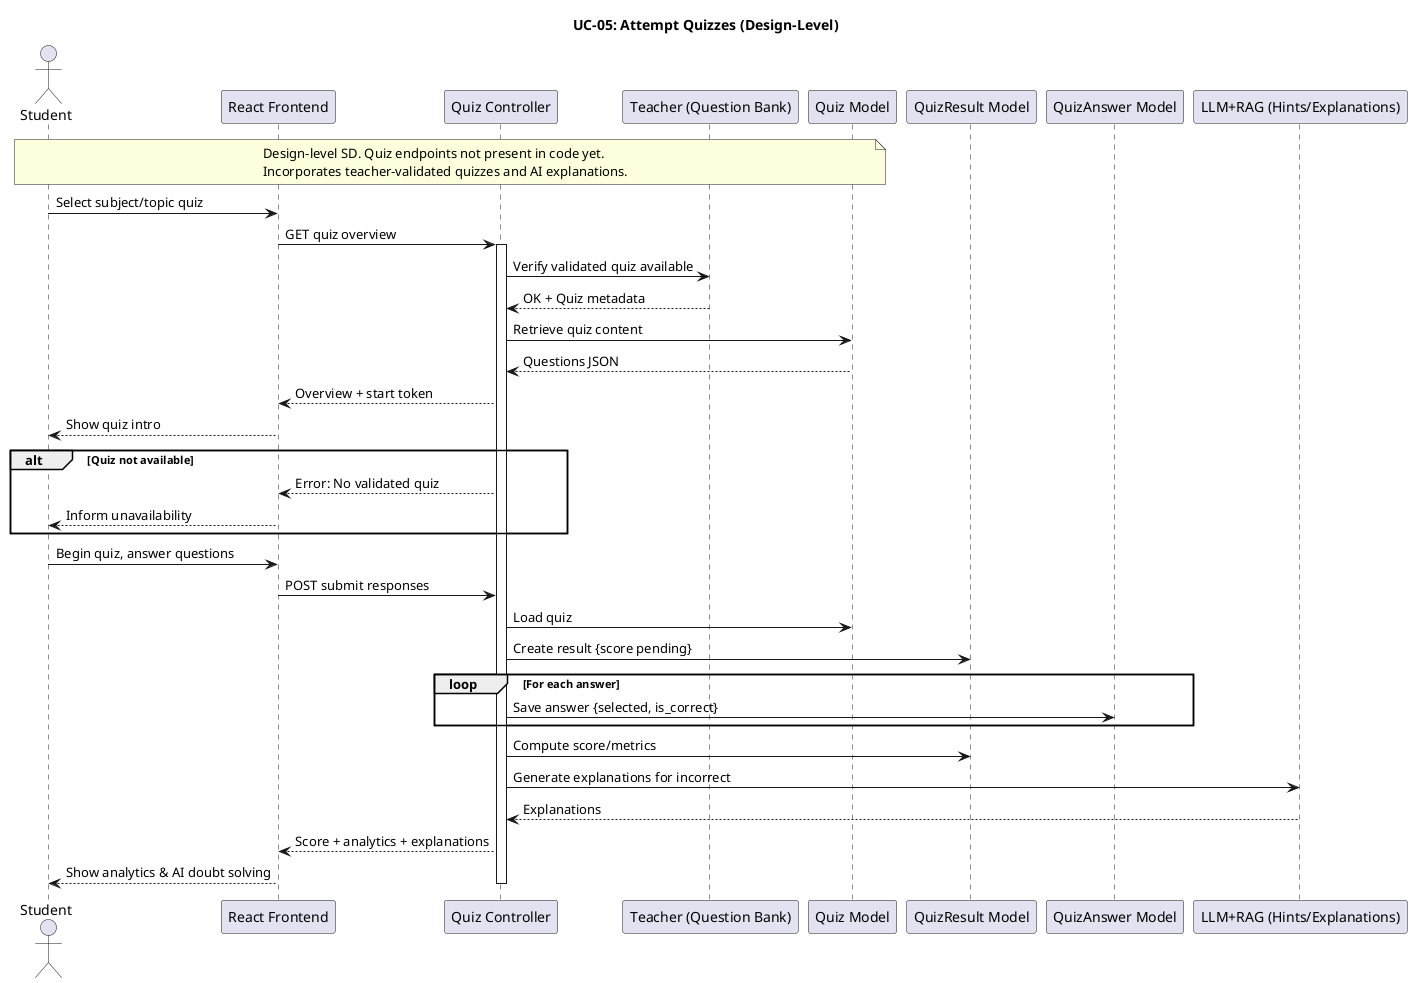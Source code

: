 @startuml
title UC-05: Attempt Quizzes (Design-Level)

actor Student
participant Frontend as "React Frontend"
participant QuizAPI as "Quiz Controller"
participant Teacher as "Teacher (Question Bank)"
participant Quiz as "Quiz Model"
participant QuizResult as "QuizResult Model"
participant QuizAnswer as "QuizAnswer Model"
participant LLM as "LLM+RAG (Hints/Explanations)"

note over Student, Quiz
Design-level SD. Quiz endpoints not present in code yet.
Incorporates teacher-validated quizzes and AI explanations.
end note

'======================
' Start quiz
'======================
Student -> Frontend : Select subject/topic quiz
Frontend -> QuizAPI : GET quiz overview
activate QuizAPI
QuizAPI -> Teacher : Verify validated quiz available
Teacher --> QuizAPI : OK + Quiz metadata
QuizAPI -> Quiz : Retrieve quiz content
Quiz --> QuizAPI : Questions JSON
QuizAPI --> Frontend : Overview + start token
Frontend --> Student : Show quiz intro

alt Quiz not available
    QuizAPI --> Frontend : Error: No validated quiz
    Frontend --> Student : Inform unavailability
end

'======================
' Attempt and submit
'======================
Student -> Frontend : Begin quiz, answer questions
Frontend -> QuizAPI : POST submit responses
QuizAPI -> Quiz : Load quiz
QuizAPI -> QuizResult : Create result {score pending}
loop For each answer
    QuizAPI -> QuizAnswer : Save answer {selected, is_correct}
end
QuizAPI -> QuizResult : Compute score/metrics
QuizAPI -> LLM : Generate explanations for incorrect
LLM --> QuizAPI : Explanations
QuizAPI --> Frontend : Score + analytics + explanations
Frontend --> Student : Show analytics & AI doubt solving

deactivate QuizAPI

@enduml


